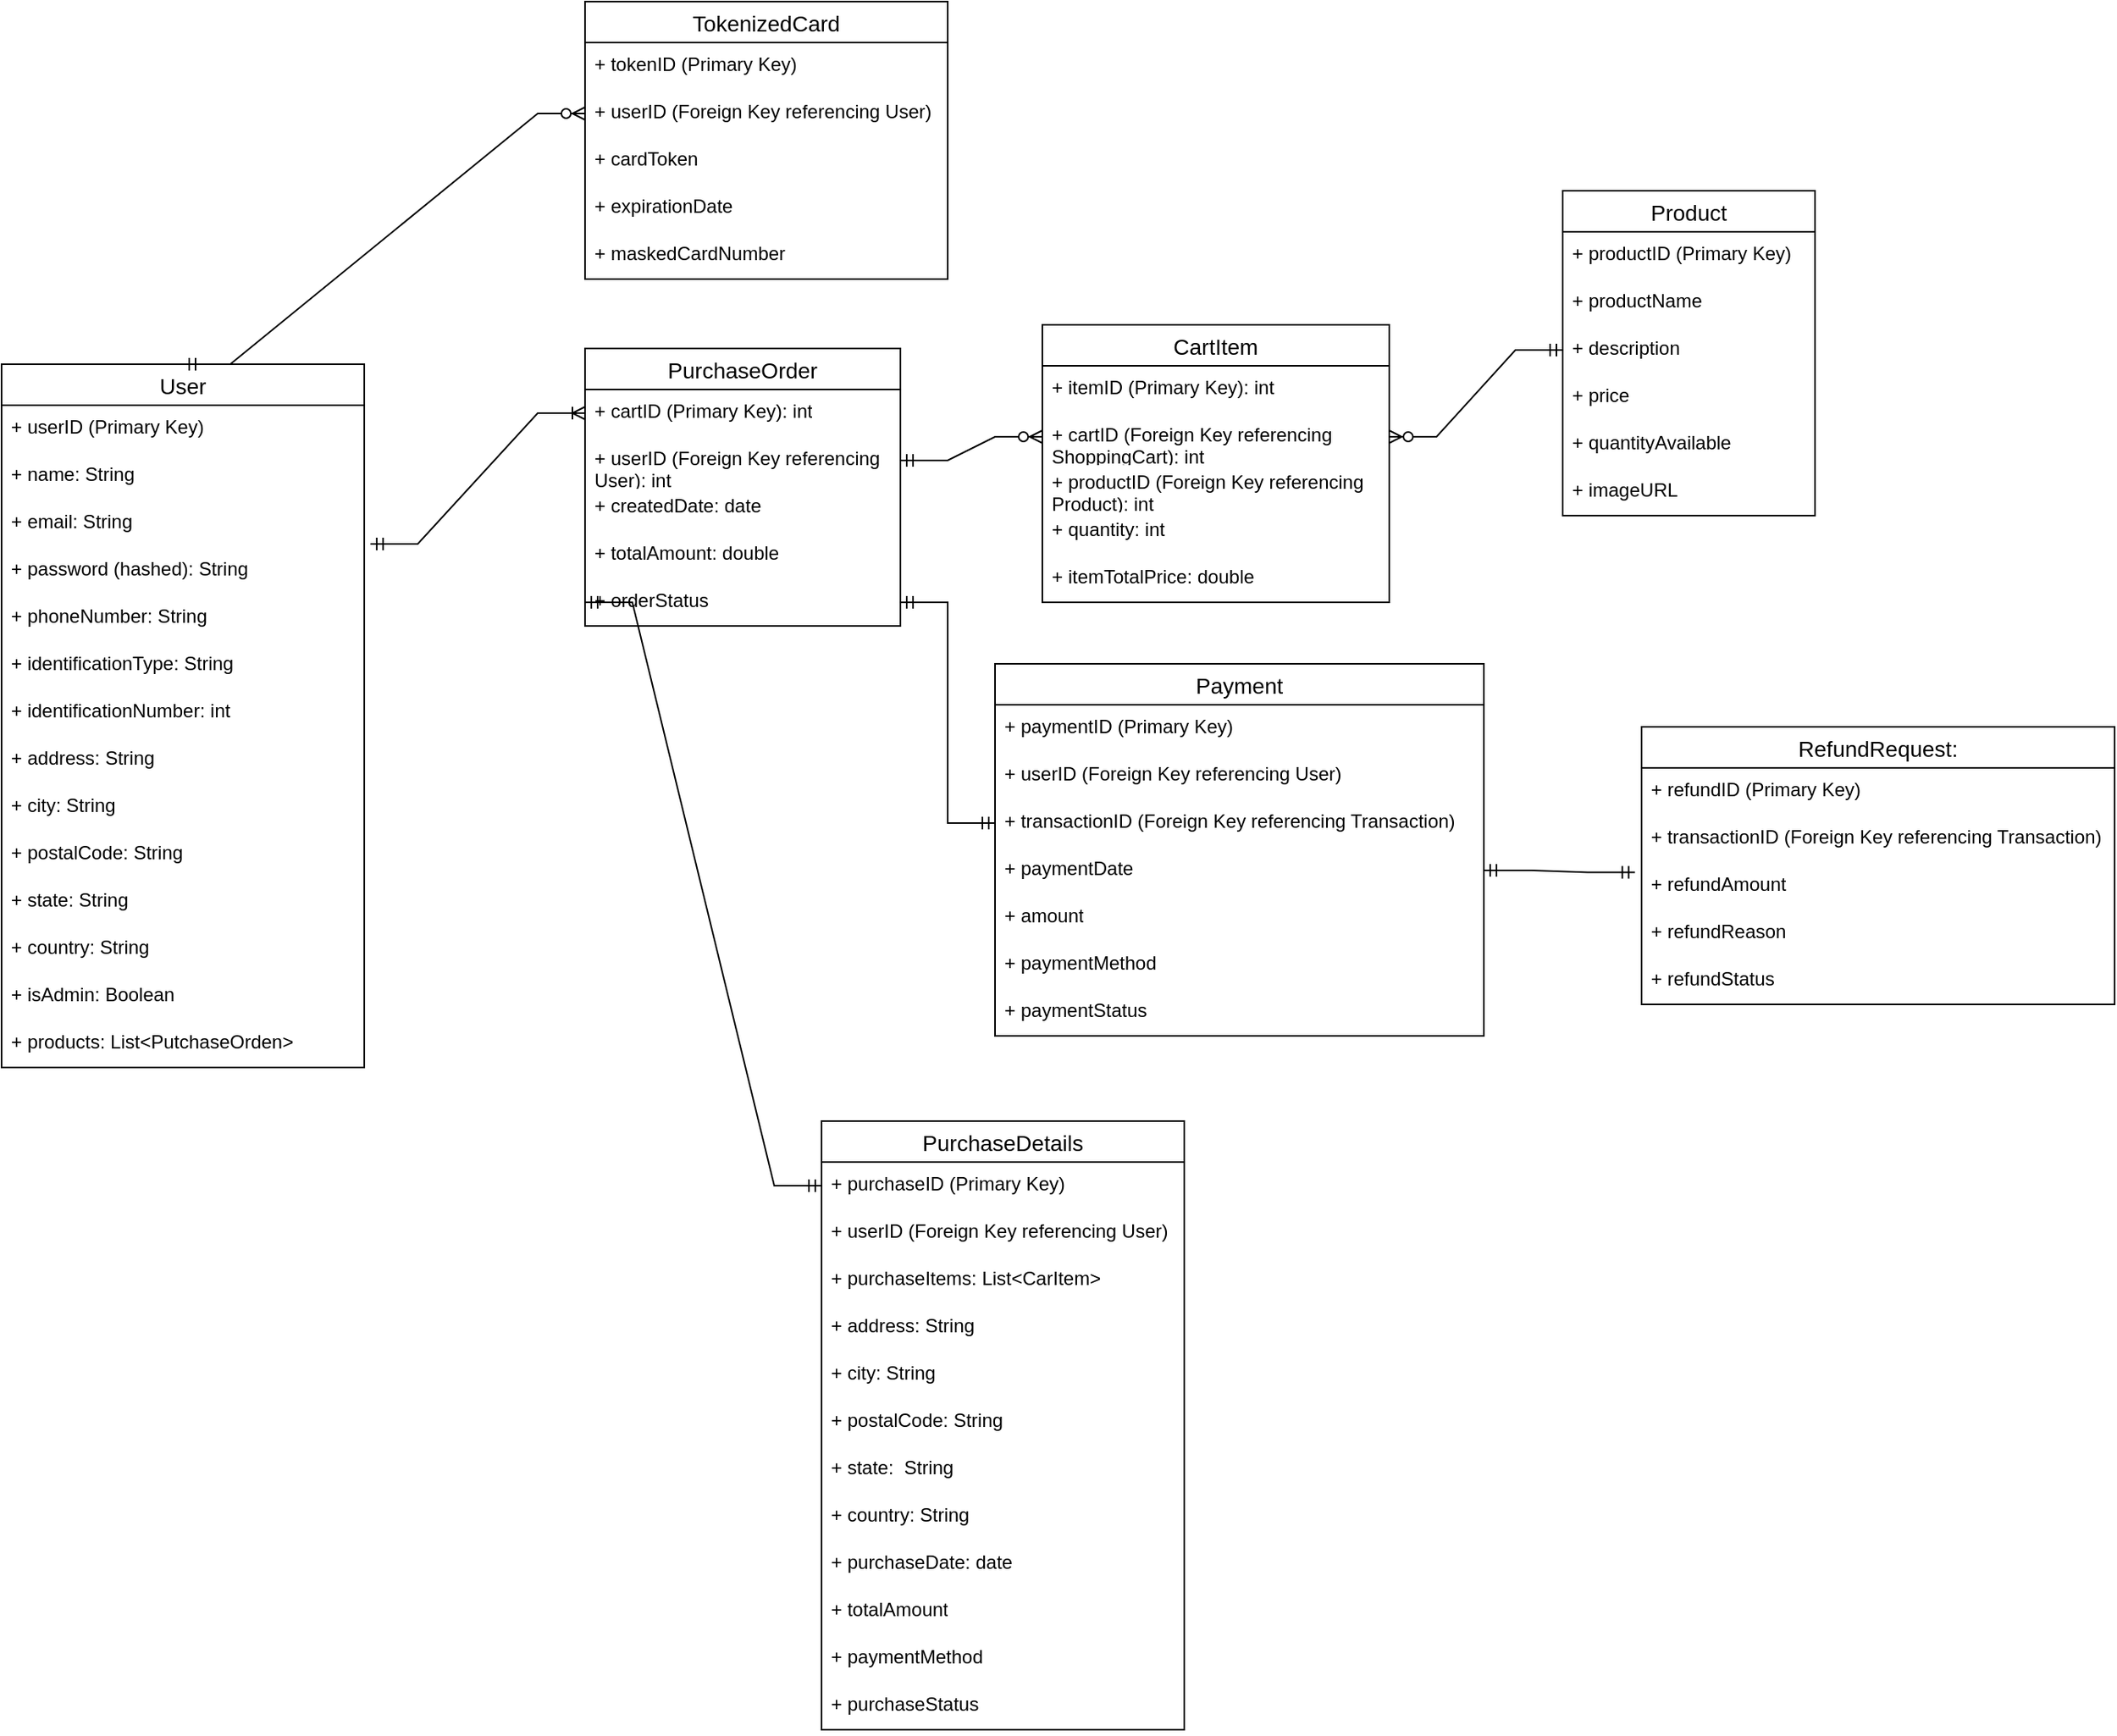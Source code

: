 <mxfile version="23.1.3" type="github">
  <diagram id="R2lEEEUBdFMjLlhIrx00" name="Page-1">
    <mxGraphModel dx="1839" dy="1975" grid="1" gridSize="10" guides="1" tooltips="1" connect="1" arrows="1" fold="1" page="1" pageScale="1" pageWidth="850" pageHeight="1100" math="0" shadow="0" extFonts="Permanent Marker^https://fonts.googleapis.com/css?family=Permanent+Marker">
      <root>
        <mxCell id="0" />
        <mxCell id="1" parent="0" />
        <mxCell id="R5RDyOjcecLHCs99hHvP-14" value="User" style="swimlane;fontStyle=0;childLayout=stackLayout;horizontal=1;startSize=26;horizontalStack=0;resizeParent=1;resizeParentMax=0;resizeLast=0;collapsible=1;marginBottom=0;align=center;fontSize=14;" parent="1" vertex="1">
          <mxGeometry x="40" y="80" width="230" height="446" as="geometry" />
        </mxCell>
        <mxCell id="R5RDyOjcecLHCs99hHvP-17" value="+&amp;nbsp;userID (Primary Key)" style="text;strokeColor=none;fillColor=none;spacingLeft=4;spacingRight=4;overflow=hidden;rotatable=0;points=[[0,0.5],[1,0.5]];portConstraint=eastwest;fontSize=12;whiteSpace=wrap;html=1;" parent="R5RDyOjcecLHCs99hHvP-14" vertex="1">
          <mxGeometry y="26" width="230" height="30" as="geometry" />
        </mxCell>
        <mxCell id="R5RDyOjcecLHCs99hHvP-18" value="+ name: String" style="text;strokeColor=none;fillColor=none;spacingLeft=4;spacingRight=4;overflow=hidden;rotatable=0;points=[[0,0.5],[1,0.5]];portConstraint=eastwest;fontSize=12;whiteSpace=wrap;html=1;" parent="R5RDyOjcecLHCs99hHvP-14" vertex="1">
          <mxGeometry y="56" width="230" height="30" as="geometry" />
        </mxCell>
        <mxCell id="R5RDyOjcecLHCs99hHvP-16" value="+ email: String" style="text;strokeColor=none;fillColor=none;spacingLeft=4;spacingRight=4;overflow=hidden;rotatable=0;points=[[0,0.5],[1,0.5]];portConstraint=eastwest;fontSize=12;whiteSpace=wrap;html=1;" parent="R5RDyOjcecLHCs99hHvP-14" vertex="1">
          <mxGeometry y="86" width="230" height="30" as="geometry" />
        </mxCell>
        <mxCell id="R5RDyOjcecLHCs99hHvP-19" value="+ password (hashed): String" style="text;strokeColor=none;fillColor=none;spacingLeft=4;spacingRight=4;overflow=hidden;rotatable=0;points=[[0,0.5],[1,0.5]];portConstraint=eastwest;fontSize=12;whiteSpace=wrap;html=1;" parent="R5RDyOjcecLHCs99hHvP-14" vertex="1">
          <mxGeometry y="116" width="230" height="30" as="geometry" />
        </mxCell>
        <mxCell id="R5RDyOjcecLHCs99hHvP-15" value="+ phoneNumber: String" style="text;strokeColor=none;fillColor=none;spacingLeft=4;spacingRight=4;overflow=hidden;rotatable=0;points=[[0,0.5],[1,0.5]];portConstraint=eastwest;fontSize=12;whiteSpace=wrap;html=1;" parent="R5RDyOjcecLHCs99hHvP-14" vertex="1">
          <mxGeometry y="146" width="230" height="30" as="geometry" />
        </mxCell>
        <mxCell id="R5RDyOjcecLHCs99hHvP-20" value="+ identificationType: String" style="text;strokeColor=none;fillColor=none;spacingLeft=4;spacingRight=4;overflow=hidden;rotatable=0;points=[[0,0.5],[1,0.5]];portConstraint=eastwest;fontSize=12;whiteSpace=wrap;html=1;" parent="R5RDyOjcecLHCs99hHvP-14" vertex="1">
          <mxGeometry y="176" width="230" height="30" as="geometry" />
        </mxCell>
        <mxCell id="R5RDyOjcecLHCs99hHvP-21" value="+ identificationNumber: int" style="text;strokeColor=none;fillColor=none;spacingLeft=4;spacingRight=4;overflow=hidden;rotatable=0;points=[[0,0.5],[1,0.5]];portConstraint=eastwest;fontSize=12;whiteSpace=wrap;html=1;" parent="R5RDyOjcecLHCs99hHvP-14" vertex="1">
          <mxGeometry y="206" width="230" height="30" as="geometry" />
        </mxCell>
        <mxCell id="R5RDyOjcecLHCs99hHvP-22" value="+ address: String" style="text;strokeColor=none;fillColor=none;spacingLeft=4;spacingRight=4;overflow=hidden;rotatable=0;points=[[0,0.5],[1,0.5]];portConstraint=eastwest;fontSize=12;whiteSpace=wrap;html=1;" parent="R5RDyOjcecLHCs99hHvP-14" vertex="1">
          <mxGeometry y="236" width="230" height="30" as="geometry" />
        </mxCell>
        <mxCell id="R5RDyOjcecLHCs99hHvP-23" value="+ city: String" style="text;strokeColor=none;fillColor=none;spacingLeft=4;spacingRight=4;overflow=hidden;rotatable=0;points=[[0,0.5],[1,0.5]];portConstraint=eastwest;fontSize=12;whiteSpace=wrap;html=1;" parent="R5RDyOjcecLHCs99hHvP-14" vertex="1">
          <mxGeometry y="266" width="230" height="30" as="geometry" />
        </mxCell>
        <mxCell id="R5RDyOjcecLHCs99hHvP-24" value="+ postalCode: String" style="text;strokeColor=none;fillColor=none;spacingLeft=4;spacingRight=4;overflow=hidden;rotatable=0;points=[[0,0.5],[1,0.5]];portConstraint=eastwest;fontSize=12;whiteSpace=wrap;html=1;" parent="R5RDyOjcecLHCs99hHvP-14" vertex="1">
          <mxGeometry y="296" width="230" height="30" as="geometry" />
        </mxCell>
        <mxCell id="R5RDyOjcecLHCs99hHvP-41" value="+ state: String" style="text;strokeColor=none;fillColor=none;spacingLeft=4;spacingRight=4;overflow=hidden;rotatable=0;points=[[0,0.5],[1,0.5]];portConstraint=eastwest;fontSize=12;whiteSpace=wrap;html=1;" parent="R5RDyOjcecLHCs99hHvP-14" vertex="1">
          <mxGeometry y="326" width="230" height="30" as="geometry" />
        </mxCell>
        <mxCell id="R5RDyOjcecLHCs99hHvP-69" value="+ country: String" style="text;strokeColor=none;fillColor=none;spacingLeft=4;spacingRight=4;overflow=hidden;rotatable=0;points=[[0,0.5],[1,0.5]];portConstraint=eastwest;fontSize=12;whiteSpace=wrap;html=1;" parent="R5RDyOjcecLHCs99hHvP-14" vertex="1">
          <mxGeometry y="356" width="230" height="30" as="geometry" />
        </mxCell>
        <mxCell id="R5RDyOjcecLHCs99hHvP-26" value="+ isAdmin: Boolean" style="text;strokeColor=none;fillColor=none;spacingLeft=4;spacingRight=4;overflow=hidden;rotatable=0;points=[[0,0.5],[1,0.5]];portConstraint=eastwest;fontSize=12;whiteSpace=wrap;html=1;" parent="R5RDyOjcecLHCs99hHvP-14" vertex="1">
          <mxGeometry y="386" width="230" height="30" as="geometry" />
        </mxCell>
        <mxCell id="R5RDyOjcecLHCs99hHvP-40" value="+ products: List&amp;lt;PutchaseOrden&amp;gt;" style="text;strokeColor=none;fillColor=none;spacingLeft=4;spacingRight=4;overflow=hidden;rotatable=0;points=[[0,0.5],[1,0.5]];portConstraint=eastwest;fontSize=12;whiteSpace=wrap;html=1;" parent="R5RDyOjcecLHCs99hHvP-14" vertex="1">
          <mxGeometry y="416" width="230" height="30" as="geometry" />
        </mxCell>
        <mxCell id="R5RDyOjcecLHCs99hHvP-42" value="PurchaseOrder" style="swimlane;fontStyle=0;childLayout=stackLayout;horizontal=1;startSize=26;horizontalStack=0;resizeParent=1;resizeParentMax=0;resizeLast=0;collapsible=1;marginBottom=0;align=center;fontSize=14;" parent="1" vertex="1">
          <mxGeometry x="410" y="70" width="200" height="176" as="geometry" />
        </mxCell>
        <mxCell id="R5RDyOjcecLHCs99hHvP-43" value="+ cartID (Primary Key): int" style="text;strokeColor=none;fillColor=none;spacingLeft=4;spacingRight=4;overflow=hidden;rotatable=0;points=[[0,0.5],[1,0.5]];portConstraint=eastwest;fontSize=12;whiteSpace=wrap;html=1;" parent="R5RDyOjcecLHCs99hHvP-42" vertex="1">
          <mxGeometry y="26" width="200" height="30" as="geometry" />
        </mxCell>
        <mxCell id="R5RDyOjcecLHCs99hHvP-44" value="+&amp;nbsp;userID (Foreign Key referencing User): int" style="text;strokeColor=none;fillColor=none;spacingLeft=4;spacingRight=4;overflow=hidden;rotatable=0;points=[[0,0.5],[1,0.5]];portConstraint=eastwest;fontSize=12;whiteSpace=wrap;html=1;" parent="R5RDyOjcecLHCs99hHvP-42" vertex="1">
          <mxGeometry y="56" width="200" height="30" as="geometry" />
        </mxCell>
        <mxCell id="R5RDyOjcecLHCs99hHvP-111" value="+&amp;nbsp;createdDate: date" style="text;strokeColor=none;fillColor=none;spacingLeft=4;spacingRight=4;overflow=hidden;rotatable=0;points=[[0,0.5],[1,0.5]];portConstraint=eastwest;fontSize=12;whiteSpace=wrap;html=1;" parent="R5RDyOjcecLHCs99hHvP-42" vertex="1">
          <mxGeometry y="86" width="200" height="30" as="geometry" />
        </mxCell>
        <mxCell id="R5RDyOjcecLHCs99hHvP-112" value="+ totalAmount: double" style="text;strokeColor=none;fillColor=none;spacingLeft=4;spacingRight=4;overflow=hidden;rotatable=0;points=[[0,0.5],[1,0.5]];portConstraint=eastwest;fontSize=12;whiteSpace=wrap;html=1;" parent="R5RDyOjcecLHCs99hHvP-42" vertex="1">
          <mxGeometry y="116" width="200" height="30" as="geometry" />
        </mxCell>
        <mxCell id="VqBPabzNyBUc78P05nFO-1" value="+ orderStatus" style="text;strokeColor=none;fillColor=none;spacingLeft=4;spacingRight=4;overflow=hidden;rotatable=0;points=[[0,0.5],[1,0.5]];portConstraint=eastwest;fontSize=12;whiteSpace=wrap;html=1;" vertex="1" parent="R5RDyOjcecLHCs99hHvP-42">
          <mxGeometry y="146" width="200" height="30" as="geometry" />
        </mxCell>
        <mxCell id="R5RDyOjcecLHCs99hHvP-48" value="PurchaseDetails" style="swimlane;fontStyle=0;childLayout=stackLayout;horizontal=1;startSize=26;horizontalStack=0;resizeParent=1;resizeParentMax=0;resizeLast=0;collapsible=1;marginBottom=0;align=center;fontSize=14;" parent="1" vertex="1">
          <mxGeometry x="560" y="560" width="230" height="386" as="geometry" />
        </mxCell>
        <mxCell id="R5RDyOjcecLHCs99hHvP-49" value="+&amp;nbsp;purchaseID (Primary Key)" style="text;strokeColor=none;fillColor=none;spacingLeft=4;spacingRight=4;overflow=hidden;rotatable=0;points=[[0,0.5],[1,0.5]];portConstraint=eastwest;fontSize=12;whiteSpace=wrap;html=1;" parent="R5RDyOjcecLHCs99hHvP-48" vertex="1">
          <mxGeometry y="26" width="230" height="30" as="geometry" />
        </mxCell>
        <mxCell id="R5RDyOjcecLHCs99hHvP-50" value="+&amp;nbsp;userID (Foreign Key referencing User)" style="text;strokeColor=none;fillColor=none;spacingLeft=4;spacingRight=4;overflow=hidden;rotatable=0;points=[[0,0.5],[1,0.5]];portConstraint=eastwest;fontSize=12;whiteSpace=wrap;html=1;" parent="R5RDyOjcecLHCs99hHvP-48" vertex="1">
          <mxGeometry y="56" width="230" height="30" as="geometry" />
        </mxCell>
        <mxCell id="R5RDyOjcecLHCs99hHvP-51" value="+ purchaseItems: List&amp;lt;CarItem&amp;gt;" style="text;strokeColor=none;fillColor=none;spacingLeft=4;spacingRight=4;overflow=hidden;rotatable=0;points=[[0,0.5],[1,0.5]];portConstraint=eastwest;fontSize=12;whiteSpace=wrap;html=1;" parent="R5RDyOjcecLHCs99hHvP-48" vertex="1">
          <mxGeometry y="86" width="230" height="30" as="geometry" />
        </mxCell>
        <mxCell id="R5RDyOjcecLHCs99hHvP-63" value="+ address: String" style="text;strokeColor=none;fillColor=none;spacingLeft=4;spacingRight=4;overflow=hidden;rotatable=0;points=[[0,0.5],[1,0.5]];portConstraint=eastwest;fontSize=12;whiteSpace=wrap;html=1;" parent="R5RDyOjcecLHCs99hHvP-48" vertex="1">
          <mxGeometry y="116" width="230" height="30" as="geometry" />
        </mxCell>
        <mxCell id="R5RDyOjcecLHCs99hHvP-64" value="+ city: String" style="text;strokeColor=none;fillColor=none;spacingLeft=4;spacingRight=4;overflow=hidden;rotatable=0;points=[[0,0.5],[1,0.5]];portConstraint=eastwest;fontSize=12;whiteSpace=wrap;html=1;" parent="R5RDyOjcecLHCs99hHvP-48" vertex="1">
          <mxGeometry y="146" width="230" height="30" as="geometry" />
        </mxCell>
        <mxCell id="R5RDyOjcecLHCs99hHvP-65" value="+ postalCode: String" style="text;strokeColor=none;fillColor=none;spacingLeft=4;spacingRight=4;overflow=hidden;rotatable=0;points=[[0,0.5],[1,0.5]];portConstraint=eastwest;fontSize=12;whiteSpace=wrap;html=1;" parent="R5RDyOjcecLHCs99hHvP-48" vertex="1">
          <mxGeometry y="176" width="230" height="30" as="geometry" />
        </mxCell>
        <mxCell id="R5RDyOjcecLHCs99hHvP-57" value="+ state:&amp;nbsp; String" style="text;strokeColor=none;fillColor=none;spacingLeft=4;spacingRight=4;overflow=hidden;rotatable=0;points=[[0,0.5],[1,0.5]];portConstraint=eastwest;fontSize=12;whiteSpace=wrap;html=1;" parent="R5RDyOjcecLHCs99hHvP-48" vertex="1">
          <mxGeometry y="206" width="230" height="30" as="geometry" />
        </mxCell>
        <mxCell id="R5RDyOjcecLHCs99hHvP-25" value="+ country: String" style="text;strokeColor=none;fillColor=none;spacingLeft=4;spacingRight=4;overflow=hidden;rotatable=0;points=[[0,0.5],[1,0.5]];portConstraint=eastwest;fontSize=12;whiteSpace=wrap;html=1;" parent="R5RDyOjcecLHCs99hHvP-48" vertex="1">
          <mxGeometry y="236" width="230" height="30" as="geometry" />
        </mxCell>
        <mxCell id="R5RDyOjcecLHCs99hHvP-58" value="+&amp;nbsp;purchaseDate: date" style="text;strokeColor=none;fillColor=none;spacingLeft=4;spacingRight=4;overflow=hidden;rotatable=0;points=[[0,0.5],[1,0.5]];portConstraint=eastwest;fontSize=12;whiteSpace=wrap;html=1;" parent="R5RDyOjcecLHCs99hHvP-48" vertex="1">
          <mxGeometry y="266" width="230" height="30" as="geometry" />
        </mxCell>
        <mxCell id="R5RDyOjcecLHCs99hHvP-122" value="+&amp;nbsp;totalAmount" style="text;strokeColor=none;fillColor=none;spacingLeft=4;spacingRight=4;overflow=hidden;rotatable=0;points=[[0,0.5],[1,0.5]];portConstraint=eastwest;fontSize=12;whiteSpace=wrap;html=1;" parent="R5RDyOjcecLHCs99hHvP-48" vertex="1">
          <mxGeometry y="296" width="230" height="30" as="geometry" />
        </mxCell>
        <mxCell id="R5RDyOjcecLHCs99hHvP-123" value="+&amp;nbsp;paymentMethod" style="text;strokeColor=none;fillColor=none;spacingLeft=4;spacingRight=4;overflow=hidden;rotatable=0;points=[[0,0.5],[1,0.5]];portConstraint=eastwest;fontSize=12;whiteSpace=wrap;html=1;" parent="R5RDyOjcecLHCs99hHvP-48" vertex="1">
          <mxGeometry y="326" width="230" height="30" as="geometry" />
        </mxCell>
        <mxCell id="R5RDyOjcecLHCs99hHvP-124" value="+&amp;nbsp;purchaseStatus" style="text;strokeColor=none;fillColor=none;spacingLeft=4;spacingRight=4;overflow=hidden;rotatable=0;points=[[0,0.5],[1,0.5]];portConstraint=eastwest;fontSize=12;whiteSpace=wrap;html=1;" parent="R5RDyOjcecLHCs99hHvP-48" vertex="1">
          <mxGeometry y="356" width="230" height="30" as="geometry" />
        </mxCell>
        <mxCell id="R5RDyOjcecLHCs99hHvP-71" value="" style="edgeStyle=entityRelationEdgeStyle;fontSize=12;html=1;endArrow=ERoneToMany;startArrow=ERmandOne;rounded=0;exitX=1.017;exitY=-0.067;exitDx=0;exitDy=0;exitPerimeter=0;entryX=0;entryY=0.5;entryDx=0;entryDy=0;" parent="1" source="R5RDyOjcecLHCs99hHvP-19" target="R5RDyOjcecLHCs99hHvP-43" edge="1">
          <mxGeometry width="100" height="100" relative="1" as="geometry">
            <mxPoint x="380" y="410" as="sourcePoint" />
            <mxPoint x="480" y="310" as="targetPoint" />
            <Array as="points">
              <mxPoint x="300" y="180" />
            </Array>
          </mxGeometry>
        </mxCell>
        <mxCell id="R5RDyOjcecLHCs99hHvP-72" value="TokenizedCard" style="swimlane;fontStyle=0;childLayout=stackLayout;horizontal=1;startSize=26;horizontalStack=0;resizeParent=1;resizeParentMax=0;resizeLast=0;collapsible=1;marginBottom=0;align=center;fontSize=14;" parent="1" vertex="1">
          <mxGeometry x="410" y="-150" width="230" height="176" as="geometry" />
        </mxCell>
        <mxCell id="R5RDyOjcecLHCs99hHvP-73" value="+&amp;nbsp;tokenID (Primary Key)" style="text;strokeColor=none;fillColor=none;spacingLeft=4;spacingRight=4;overflow=hidden;rotatable=0;points=[[0,0.5],[1,0.5]];portConstraint=eastwest;fontSize=12;whiteSpace=wrap;html=1;" parent="R5RDyOjcecLHCs99hHvP-72" vertex="1">
          <mxGeometry y="26" width="230" height="30" as="geometry" />
        </mxCell>
        <mxCell id="R5RDyOjcecLHCs99hHvP-74" value="+&amp;nbsp;userID (Foreign Key referencing User)" style="text;strokeColor=none;fillColor=none;spacingLeft=4;spacingRight=4;overflow=hidden;rotatable=0;points=[[0,0.5],[1,0.5]];portConstraint=eastwest;fontSize=12;whiteSpace=wrap;html=1;" parent="R5RDyOjcecLHCs99hHvP-72" vertex="1">
          <mxGeometry y="56" width="230" height="30" as="geometry" />
        </mxCell>
        <mxCell id="R5RDyOjcecLHCs99hHvP-75" value="+&amp;nbsp;cardToken" style="text;strokeColor=none;fillColor=none;spacingLeft=4;spacingRight=4;overflow=hidden;rotatable=0;points=[[0,0.5],[1,0.5]];portConstraint=eastwest;fontSize=12;whiteSpace=wrap;html=1;" parent="R5RDyOjcecLHCs99hHvP-72" vertex="1">
          <mxGeometry y="86" width="230" height="30" as="geometry" />
        </mxCell>
        <mxCell id="R5RDyOjcecLHCs99hHvP-96" value="+&amp;nbsp;expirationDate" style="text;strokeColor=none;fillColor=none;spacingLeft=4;spacingRight=4;overflow=hidden;rotatable=0;points=[[0,0.5],[1,0.5]];portConstraint=eastwest;fontSize=12;whiteSpace=wrap;html=1;" parent="R5RDyOjcecLHCs99hHvP-72" vertex="1">
          <mxGeometry y="116" width="230" height="30" as="geometry" />
        </mxCell>
        <mxCell id="R5RDyOjcecLHCs99hHvP-97" value="+&amp;nbsp;maskedCardNumber" style="text;strokeColor=none;fillColor=none;spacingLeft=4;spacingRight=4;overflow=hidden;rotatable=0;points=[[0,0.5],[1,0.5]];portConstraint=eastwest;fontSize=12;whiteSpace=wrap;html=1;" parent="R5RDyOjcecLHCs99hHvP-72" vertex="1">
          <mxGeometry y="146" width="230" height="30" as="geometry" />
        </mxCell>
        <mxCell id="R5RDyOjcecLHCs99hHvP-80" value="Product" style="swimlane;fontStyle=0;childLayout=stackLayout;horizontal=1;startSize=26;horizontalStack=0;resizeParent=1;resizeParentMax=0;resizeLast=0;collapsible=1;marginBottom=0;align=center;fontSize=14;" parent="1" vertex="1">
          <mxGeometry x="1030" y="-30" width="160" height="206" as="geometry" />
        </mxCell>
        <mxCell id="R5RDyOjcecLHCs99hHvP-81" value="+&amp;nbsp;productID (Primary Key)" style="text;strokeColor=none;fillColor=none;spacingLeft=4;spacingRight=4;overflow=hidden;rotatable=0;points=[[0,0.5],[1,0.5]];portConstraint=eastwest;fontSize=12;whiteSpace=wrap;html=1;" parent="R5RDyOjcecLHCs99hHvP-80" vertex="1">
          <mxGeometry y="26" width="160" height="30" as="geometry" />
        </mxCell>
        <mxCell id="R5RDyOjcecLHCs99hHvP-82" value="+&amp;nbsp;productName" style="text;strokeColor=none;fillColor=none;spacingLeft=4;spacingRight=4;overflow=hidden;rotatable=0;points=[[0,0.5],[1,0.5]];portConstraint=eastwest;fontSize=12;whiteSpace=wrap;html=1;" parent="R5RDyOjcecLHCs99hHvP-80" vertex="1">
          <mxGeometry y="56" width="160" height="30" as="geometry" />
        </mxCell>
        <mxCell id="R5RDyOjcecLHCs99hHvP-83" value="+&amp;nbsp;description" style="text;strokeColor=none;fillColor=none;spacingLeft=4;spacingRight=4;overflow=hidden;rotatable=0;points=[[0,0.5],[1,0.5]];portConstraint=eastwest;fontSize=12;whiteSpace=wrap;html=1;" parent="R5RDyOjcecLHCs99hHvP-80" vertex="1">
          <mxGeometry y="86" width="160" height="30" as="geometry" />
        </mxCell>
        <mxCell id="R5RDyOjcecLHCs99hHvP-105" value="+&amp;nbsp;price" style="text;strokeColor=none;fillColor=none;spacingLeft=4;spacingRight=4;overflow=hidden;rotatable=0;points=[[0,0.5],[1,0.5]];portConstraint=eastwest;fontSize=12;whiteSpace=wrap;html=1;" parent="R5RDyOjcecLHCs99hHvP-80" vertex="1">
          <mxGeometry y="116" width="160" height="30" as="geometry" />
        </mxCell>
        <mxCell id="R5RDyOjcecLHCs99hHvP-106" value="+&amp;nbsp;quantityAvailable" style="text;strokeColor=none;fillColor=none;spacingLeft=4;spacingRight=4;overflow=hidden;rotatable=0;points=[[0,0.5],[1,0.5]];portConstraint=eastwest;fontSize=12;whiteSpace=wrap;html=1;" parent="R5RDyOjcecLHCs99hHvP-80" vertex="1">
          <mxGeometry y="146" width="160" height="30" as="geometry" />
        </mxCell>
        <mxCell id="R5RDyOjcecLHCs99hHvP-107" value="+&amp;nbsp;imageURL" style="text;strokeColor=none;fillColor=none;spacingLeft=4;spacingRight=4;overflow=hidden;rotatable=0;points=[[0,0.5],[1,0.5]];portConstraint=eastwest;fontSize=12;whiteSpace=wrap;html=1;" parent="R5RDyOjcecLHCs99hHvP-80" vertex="1">
          <mxGeometry y="176" width="160" height="30" as="geometry" />
        </mxCell>
        <mxCell id="R5RDyOjcecLHCs99hHvP-90" value="RefundRequest:" style="swimlane;fontStyle=0;childLayout=stackLayout;horizontal=1;startSize=26;horizontalStack=0;resizeParent=1;resizeParentMax=0;resizeLast=0;collapsible=1;marginBottom=0;align=center;fontSize=14;" parent="1" vertex="1">
          <mxGeometry x="1080" y="310" width="300" height="176" as="geometry" />
        </mxCell>
        <mxCell id="R5RDyOjcecLHCs99hHvP-91" value="+ refundID (Primary Key)" style="text;strokeColor=none;fillColor=none;spacingLeft=4;spacingRight=4;overflow=hidden;rotatable=0;points=[[0,0.5],[1,0.5]];portConstraint=eastwest;fontSize=12;whiteSpace=wrap;html=1;" parent="R5RDyOjcecLHCs99hHvP-90" vertex="1">
          <mxGeometry y="26" width="300" height="30" as="geometry" />
        </mxCell>
        <mxCell id="R5RDyOjcecLHCs99hHvP-92" value="+&amp;nbsp;transactionID (Foreign Key referencing Transaction)" style="text;strokeColor=none;fillColor=none;spacingLeft=4;spacingRight=4;overflow=hidden;rotatable=0;points=[[0,0.5],[1,0.5]];portConstraint=eastwest;fontSize=12;whiteSpace=wrap;html=1;" parent="R5RDyOjcecLHCs99hHvP-90" vertex="1">
          <mxGeometry y="56" width="300" height="30" as="geometry" />
        </mxCell>
        <mxCell id="R5RDyOjcecLHCs99hHvP-93" value="+&amp;nbsp;refundAmount" style="text;strokeColor=none;fillColor=none;spacingLeft=4;spacingRight=4;overflow=hidden;rotatable=0;points=[[0,0.5],[1,0.5]];portConstraint=eastwest;fontSize=12;whiteSpace=wrap;html=1;" parent="R5RDyOjcecLHCs99hHvP-90" vertex="1">
          <mxGeometry y="86" width="300" height="30" as="geometry" />
        </mxCell>
        <mxCell id="R5RDyOjcecLHCs99hHvP-94" value="+&amp;nbsp;refundReason" style="text;strokeColor=none;fillColor=none;spacingLeft=4;spacingRight=4;overflow=hidden;rotatable=0;points=[[0,0.5],[1,0.5]];portConstraint=eastwest;fontSize=12;whiteSpace=wrap;html=1;" parent="R5RDyOjcecLHCs99hHvP-90" vertex="1">
          <mxGeometry y="116" width="300" height="30" as="geometry" />
        </mxCell>
        <mxCell id="R5RDyOjcecLHCs99hHvP-95" value="+&amp;nbsp;refundStatus" style="text;strokeColor=none;fillColor=none;spacingLeft=4;spacingRight=4;overflow=hidden;rotatable=0;points=[[0,0.5],[1,0.5]];portConstraint=eastwest;fontSize=12;whiteSpace=wrap;html=1;" parent="R5RDyOjcecLHCs99hHvP-90" vertex="1">
          <mxGeometry y="146" width="300" height="30" as="geometry" />
        </mxCell>
        <mxCell id="R5RDyOjcecLHCs99hHvP-114" value="CartItem" style="swimlane;fontStyle=0;childLayout=stackLayout;horizontal=1;startSize=26;horizontalStack=0;resizeParent=1;resizeParentMax=0;resizeLast=0;collapsible=1;marginBottom=0;align=center;fontSize=14;" parent="1" vertex="1">
          <mxGeometry x="700" y="55" width="220" height="176" as="geometry" />
        </mxCell>
        <mxCell id="R5RDyOjcecLHCs99hHvP-115" value="+&amp;nbsp;itemID (Primary Key): int" style="text;strokeColor=none;fillColor=none;spacingLeft=4;spacingRight=4;overflow=hidden;rotatable=0;points=[[0,0.5],[1,0.5]];portConstraint=eastwest;fontSize=12;whiteSpace=wrap;html=1;" parent="R5RDyOjcecLHCs99hHvP-114" vertex="1">
          <mxGeometry y="26" width="220" height="30" as="geometry" />
        </mxCell>
        <mxCell id="R5RDyOjcecLHCs99hHvP-116" value="+&amp;nbsp;cartID (Foreign Key referencing ShoppingCart): int" style="text;strokeColor=none;fillColor=none;spacingLeft=4;spacingRight=4;overflow=hidden;rotatable=0;points=[[0,0.5],[1,0.5]];portConstraint=eastwest;fontSize=12;whiteSpace=wrap;html=1;" parent="R5RDyOjcecLHCs99hHvP-114" vertex="1">
          <mxGeometry y="56" width="220" height="30" as="geometry" />
        </mxCell>
        <mxCell id="R5RDyOjcecLHCs99hHvP-117" value="+&amp;nbsp;productID (Foreign Key referencing Product): int" style="text;strokeColor=none;fillColor=none;spacingLeft=4;spacingRight=4;overflow=hidden;rotatable=0;points=[[0,0.5],[1,0.5]];portConstraint=eastwest;fontSize=12;whiteSpace=wrap;html=1;" parent="R5RDyOjcecLHCs99hHvP-114" vertex="1">
          <mxGeometry y="86" width="220" height="30" as="geometry" />
        </mxCell>
        <mxCell id="R5RDyOjcecLHCs99hHvP-118" value="+&amp;nbsp;quantity: int" style="text;strokeColor=none;fillColor=none;spacingLeft=4;spacingRight=4;overflow=hidden;rotatable=0;points=[[0,0.5],[1,0.5]];portConstraint=eastwest;fontSize=12;whiteSpace=wrap;html=1;" parent="R5RDyOjcecLHCs99hHvP-114" vertex="1">
          <mxGeometry y="116" width="220" height="30" as="geometry" />
        </mxCell>
        <mxCell id="R5RDyOjcecLHCs99hHvP-119" value="+ itemTotalPrice: double" style="text;strokeColor=none;fillColor=none;spacingLeft=4;spacingRight=4;overflow=hidden;rotatable=0;points=[[0,0.5],[1,0.5]];portConstraint=eastwest;fontSize=12;whiteSpace=wrap;html=1;" parent="R5RDyOjcecLHCs99hHvP-114" vertex="1">
          <mxGeometry y="146" width="220" height="30" as="geometry" />
        </mxCell>
        <mxCell id="R5RDyOjcecLHCs99hHvP-125" value="Payment" style="swimlane;fontStyle=0;childLayout=stackLayout;horizontal=1;startSize=26;horizontalStack=0;resizeParent=1;resizeParentMax=0;resizeLast=0;collapsible=1;marginBottom=0;align=center;fontSize=14;" parent="1" vertex="1">
          <mxGeometry x="670" y="270" width="310" height="236" as="geometry" />
        </mxCell>
        <mxCell id="R5RDyOjcecLHCs99hHvP-126" value="+&amp;nbsp;paymentID (Primary Key)" style="text;strokeColor=none;fillColor=none;spacingLeft=4;spacingRight=4;overflow=hidden;rotatable=0;points=[[0,0.5],[1,0.5]];portConstraint=eastwest;fontSize=12;whiteSpace=wrap;html=1;" parent="R5RDyOjcecLHCs99hHvP-125" vertex="1">
          <mxGeometry y="26" width="310" height="30" as="geometry" />
        </mxCell>
        <mxCell id="R5RDyOjcecLHCs99hHvP-127" value="+&amp;nbsp;userID (Foreign Key referencing User)" style="text;strokeColor=none;fillColor=none;spacingLeft=4;spacingRight=4;overflow=hidden;rotatable=0;points=[[0,0.5],[1,0.5]];portConstraint=eastwest;fontSize=12;whiteSpace=wrap;html=1;" parent="R5RDyOjcecLHCs99hHvP-125" vertex="1">
          <mxGeometry y="56" width="310" height="30" as="geometry" />
        </mxCell>
        <mxCell id="R5RDyOjcecLHCs99hHvP-128" value="+&amp;nbsp;transactionID (Foreign Key referencing Transaction)" style="text;strokeColor=none;fillColor=none;spacingLeft=4;spacingRight=4;overflow=hidden;rotatable=0;points=[[0,0.5],[1,0.5]];portConstraint=eastwest;fontSize=12;whiteSpace=wrap;html=1;" parent="R5RDyOjcecLHCs99hHvP-125" vertex="1">
          <mxGeometry y="86" width="310" height="30" as="geometry" />
        </mxCell>
        <mxCell id="R5RDyOjcecLHCs99hHvP-129" value="+&amp;nbsp;paymentDate" style="text;strokeColor=none;fillColor=none;spacingLeft=4;spacingRight=4;overflow=hidden;rotatable=0;points=[[0,0.5],[1,0.5]];portConstraint=eastwest;fontSize=12;whiteSpace=wrap;html=1;" parent="R5RDyOjcecLHCs99hHvP-125" vertex="1">
          <mxGeometry y="116" width="310" height="30" as="geometry" />
        </mxCell>
        <mxCell id="R5RDyOjcecLHCs99hHvP-130" value="+&amp;nbsp;amount" style="text;strokeColor=none;fillColor=none;spacingLeft=4;spacingRight=4;overflow=hidden;rotatable=0;points=[[0,0.5],[1,0.5]];portConstraint=eastwest;fontSize=12;whiteSpace=wrap;html=1;" parent="R5RDyOjcecLHCs99hHvP-125" vertex="1">
          <mxGeometry y="146" width="310" height="30" as="geometry" />
        </mxCell>
        <mxCell id="R5RDyOjcecLHCs99hHvP-131" value="+&amp;nbsp;paymentMethod" style="text;strokeColor=none;fillColor=none;spacingLeft=4;spacingRight=4;overflow=hidden;rotatable=0;points=[[0,0.5],[1,0.5]];portConstraint=eastwest;fontSize=12;whiteSpace=wrap;html=1;" parent="R5RDyOjcecLHCs99hHvP-125" vertex="1">
          <mxGeometry y="176" width="310" height="30" as="geometry" />
        </mxCell>
        <mxCell id="R5RDyOjcecLHCs99hHvP-132" value="+&amp;nbsp;paymentStatus" style="text;strokeColor=none;fillColor=none;spacingLeft=4;spacingRight=4;overflow=hidden;rotatable=0;points=[[0,0.5],[1,0.5]];portConstraint=eastwest;fontSize=12;whiteSpace=wrap;html=1;" parent="R5RDyOjcecLHCs99hHvP-125" vertex="1">
          <mxGeometry y="206" width="310" height="30" as="geometry" />
        </mxCell>
        <mxCell id="R5RDyOjcecLHCs99hHvP-135" value="" style="edgeStyle=entityRelationEdgeStyle;fontSize=12;html=1;endArrow=ERmandOne;startArrow=ERmandOne;rounded=0;exitX=1;exitY=0.5;exitDx=0;exitDy=0;entryX=-0.014;entryY=0.21;entryDx=0;entryDy=0;entryPerimeter=0;" parent="1" source="R5RDyOjcecLHCs99hHvP-129" target="R5RDyOjcecLHCs99hHvP-93" edge="1">
          <mxGeometry width="100" height="100" relative="1" as="geometry">
            <mxPoint x="820" y="210" as="sourcePoint" />
            <mxPoint x="920" y="110" as="targetPoint" />
          </mxGeometry>
        </mxCell>
        <mxCell id="R5RDyOjcecLHCs99hHvP-137" value="" style="edgeStyle=entityRelationEdgeStyle;fontSize=12;html=1;endArrow=ERzeroToMany;startArrow=ERmandOne;rounded=0;exitX=0.5;exitY=0;exitDx=0;exitDy=0;entryX=0;entryY=0.5;entryDx=0;entryDy=0;" parent="1" source="R5RDyOjcecLHCs99hHvP-14" target="R5RDyOjcecLHCs99hHvP-74" edge="1">
          <mxGeometry width="100" height="100" relative="1" as="geometry">
            <mxPoint x="280" y="281" as="sourcePoint" />
            <mxPoint x="560" y="451" as="targetPoint" />
          </mxGeometry>
        </mxCell>
        <mxCell id="R5RDyOjcecLHCs99hHvP-138" value="" style="edgeStyle=entityRelationEdgeStyle;fontSize=12;html=1;endArrow=ERzeroToMany;startArrow=ERmandOne;rounded=0;entryX=0;entryY=0.5;entryDx=0;entryDy=0;" parent="1" source="R5RDyOjcecLHCs99hHvP-44" target="R5RDyOjcecLHCs99hHvP-116" edge="1">
          <mxGeometry width="100" height="100" relative="1" as="geometry">
            <mxPoint x="190" y="90" as="sourcePoint" />
            <mxPoint x="310" y="-69" as="targetPoint" />
          </mxGeometry>
        </mxCell>
        <mxCell id="R5RDyOjcecLHCs99hHvP-143" value="" style="edgeStyle=entityRelationEdgeStyle;fontSize=12;html=1;endArrow=ERzeroToMany;startArrow=ERmandOne;rounded=0;entryX=1;entryY=0.5;entryDx=0;entryDy=0;exitX=0;exitY=0.5;exitDx=0;exitDy=0;" parent="1" source="R5RDyOjcecLHCs99hHvP-83" target="R5RDyOjcecLHCs99hHvP-116" edge="1">
          <mxGeometry width="100" height="100" relative="1" as="geometry">
            <mxPoint x="620" y="151" as="sourcePoint" />
            <mxPoint x="700" y="151" as="targetPoint" />
          </mxGeometry>
        </mxCell>
        <mxCell id="VqBPabzNyBUc78P05nFO-2" value="" style="edgeStyle=entityRelationEdgeStyle;fontSize=12;html=1;endArrow=ERmandOne;startArrow=ERmandOne;rounded=0;exitX=0;exitY=0.5;exitDx=0;exitDy=0;entryX=0;entryY=0.5;entryDx=0;entryDy=0;" edge="1" parent="1" source="R5RDyOjcecLHCs99hHvP-49" target="VqBPabzNyBUc78P05nFO-1">
          <mxGeometry width="100" height="100" relative="1" as="geometry">
            <mxPoint x="760" y="420" as="sourcePoint" />
            <mxPoint x="860" y="320" as="targetPoint" />
            <Array as="points">
              <mxPoint x="620" y="231" />
              <mxPoint x="610" y="231" />
            </Array>
          </mxGeometry>
        </mxCell>
        <mxCell id="VqBPabzNyBUc78P05nFO-3" value="" style="edgeStyle=entityRelationEdgeStyle;fontSize=12;html=1;endArrow=ERmandOne;startArrow=ERmandOne;rounded=0;exitX=1;exitY=0.5;exitDx=0;exitDy=0;" edge="1" parent="1" source="VqBPabzNyBUc78P05nFO-1" target="R5RDyOjcecLHCs99hHvP-128">
          <mxGeometry width="100" height="100" relative="1" as="geometry">
            <mxPoint x="760" y="420" as="sourcePoint" />
            <mxPoint x="860" y="320" as="targetPoint" />
          </mxGeometry>
        </mxCell>
      </root>
    </mxGraphModel>
  </diagram>
</mxfile>
